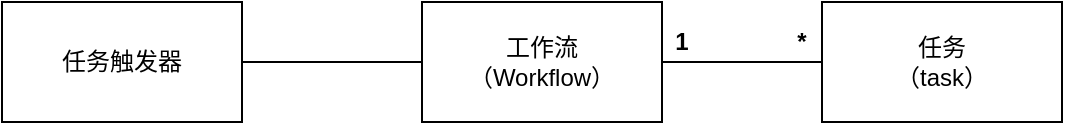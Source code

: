 <mxfile version="22.1.18" type="github">
  <diagram name="第 1 页" id="ybNxYORSMb3ddXj-I2fQ">
    <mxGraphModel dx="1038" dy="527" grid="1" gridSize="10" guides="1" tooltips="1" connect="1" arrows="1" fold="1" page="1" pageScale="1" pageWidth="827" pageHeight="1169" math="0" shadow="0">
      <root>
        <mxCell id="0" />
        <mxCell id="1" parent="0" />
        <mxCell id="_RAc-geunidcbRqjyPNE-3" style="edgeStyle=orthogonalEdgeStyle;rounded=0;orthogonalLoop=1;jettySize=auto;html=1;endArrow=none;endFill=0;" edge="1" parent="1" source="_RAc-geunidcbRqjyPNE-1" target="_RAc-geunidcbRqjyPNE-2">
          <mxGeometry relative="1" as="geometry" />
        </mxCell>
        <mxCell id="_RAc-geunidcbRqjyPNE-1" value="任务触发器" style="rounded=0;whiteSpace=wrap;html=1;" vertex="1" parent="1">
          <mxGeometry x="190" y="180" width="120" height="60" as="geometry" />
        </mxCell>
        <mxCell id="_RAc-geunidcbRqjyPNE-5" value="" style="edgeStyle=orthogonalEdgeStyle;rounded=0;orthogonalLoop=1;jettySize=auto;html=1;endArrow=none;endFill=0;" edge="1" parent="1" source="_RAc-geunidcbRqjyPNE-2" target="_RAc-geunidcbRqjyPNE-4">
          <mxGeometry relative="1" as="geometry" />
        </mxCell>
        <mxCell id="_RAc-geunidcbRqjyPNE-2" value="工作流&lt;br&gt;（Workflow）" style="rounded=0;whiteSpace=wrap;html=1;" vertex="1" parent="1">
          <mxGeometry x="400" y="180" width="120" height="60" as="geometry" />
        </mxCell>
        <mxCell id="_RAc-geunidcbRqjyPNE-4" value="任务&lt;br&gt;（task）" style="whiteSpace=wrap;html=1;rounded=0;" vertex="1" parent="1">
          <mxGeometry x="600" y="180" width="120" height="60" as="geometry" />
        </mxCell>
        <mxCell id="_RAc-geunidcbRqjyPNE-6" value="&lt;b&gt;1&lt;/b&gt;" style="text;html=1;strokeColor=none;fillColor=none;align=center;verticalAlign=middle;whiteSpace=wrap;rounded=0;" vertex="1" parent="1">
          <mxGeometry x="520" y="190" width="20" height="20" as="geometry" />
        </mxCell>
        <mxCell id="_RAc-geunidcbRqjyPNE-7" value="&lt;b&gt;*&lt;/b&gt;" style="text;html=1;strokeColor=none;fillColor=none;align=center;verticalAlign=middle;whiteSpace=wrap;rounded=0;" vertex="1" parent="1">
          <mxGeometry x="580" y="190" width="20" height="20" as="geometry" />
        </mxCell>
      </root>
    </mxGraphModel>
  </diagram>
</mxfile>
